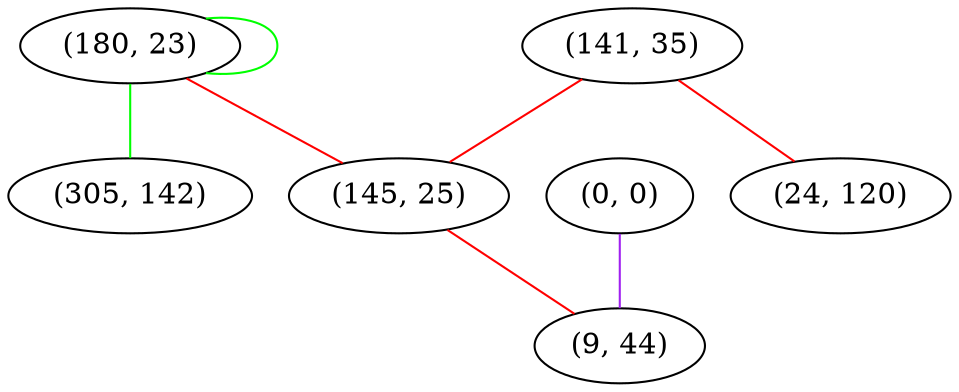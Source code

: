graph "" {
"(180, 23)";
"(0, 0)";
"(141, 35)";
"(24, 120)";
"(145, 25)";
"(305, 142)";
"(9, 44)";
"(180, 23)" -- "(180, 23)"  [color=green, key=0, weight=2];
"(180, 23)" -- "(305, 142)"  [color=green, key=0, weight=2];
"(180, 23)" -- "(145, 25)"  [color=red, key=0, weight=1];
"(0, 0)" -- "(9, 44)"  [color=purple, key=0, weight=4];
"(141, 35)" -- "(24, 120)"  [color=red, key=0, weight=1];
"(141, 35)" -- "(145, 25)"  [color=red, key=0, weight=1];
"(145, 25)" -- "(9, 44)"  [color=red, key=0, weight=1];
}
